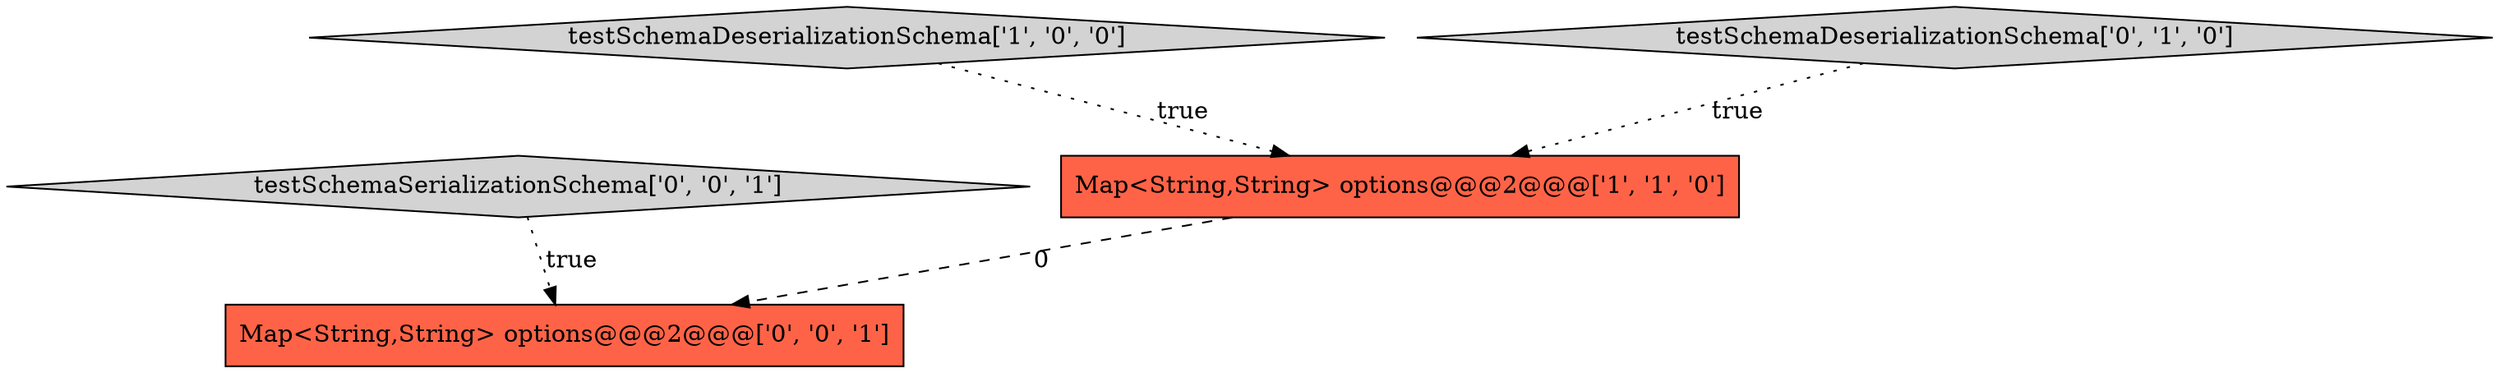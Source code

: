 digraph {
4 [style = filled, label = "testSchemaSerializationSchema['0', '0', '1']", fillcolor = lightgray, shape = diamond image = "AAA0AAABBB3BBB"];
3 [style = filled, label = "Map<String,String> options@@@2@@@['0', '0', '1']", fillcolor = tomato, shape = box image = "AAA0AAABBB3BBB"];
1 [style = filled, label = "testSchemaDeserializationSchema['1', '0', '0']", fillcolor = lightgray, shape = diamond image = "AAA0AAABBB1BBB"];
2 [style = filled, label = "testSchemaDeserializationSchema['0', '1', '0']", fillcolor = lightgray, shape = diamond image = "AAA0AAABBB2BBB"];
0 [style = filled, label = "Map<String,String> options@@@2@@@['1', '1', '0']", fillcolor = tomato, shape = box image = "AAA0AAABBB1BBB"];
1->0 [style = dotted, label="true"];
2->0 [style = dotted, label="true"];
4->3 [style = dotted, label="true"];
0->3 [style = dashed, label="0"];
}
